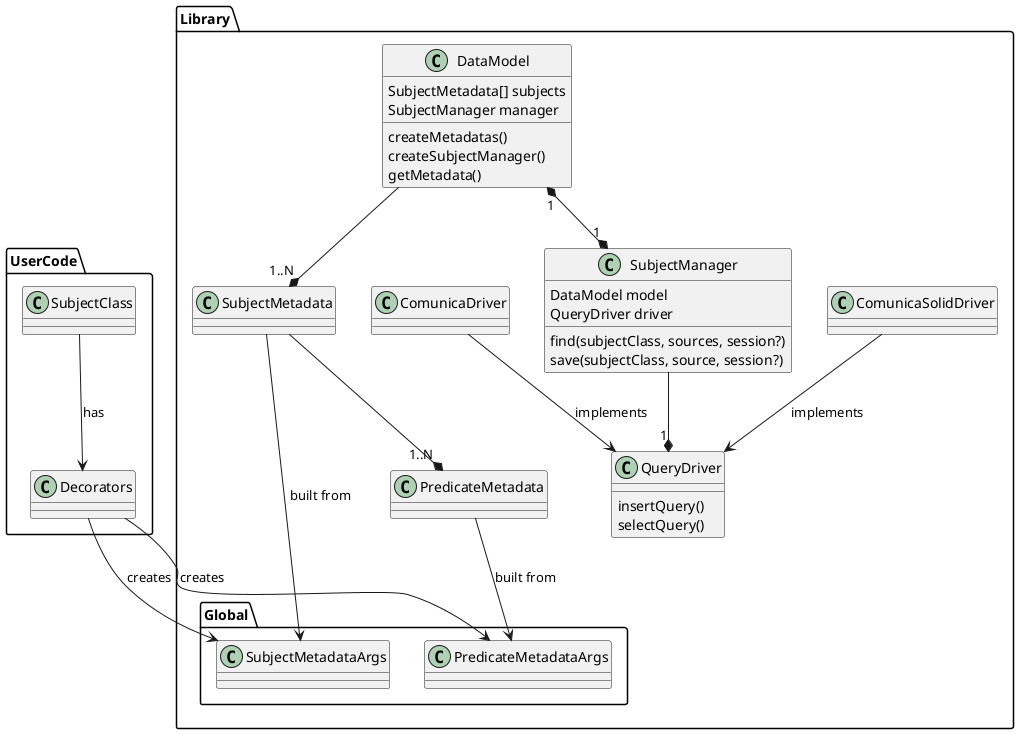 @startuml sparql-orm

namespace Library {

    class QueryDriver {
        insertQuery()
        selectQuery()
    }
    class ComunicaDriver
    class ComunicaSolidDriver

    class DataModel {
        SubjectMetadata[] subjects
        SubjectManager manager
        createMetadatas()
        createSubjectManager()
        getMetadata()
    }
    class SubjectManager {
        DataModel model
        QueryDriver driver
        find(subjectClass, sources, session?)
        save(subjectClass, source, session?)
    }
    class SubjectMetadata
    class PredicateMetadata

    namespace Global {
        class SubjectMetadataArgs
        class PredicateMetadataArgs
    }
}

namespace UserCode {
    class Decorators
    class SubjectClass
}

Library.ComunicaSolidDriver --> Library.QueryDriver: implements
Library.ComunicaDriver --> Library.QueryDriver: implements

Library.DataModel --* "1..N" Library.SubjectMetadata
Library.DataModel "1" *--* "1" Library.SubjectManager
Library.SubjectManager --* "1" Library.QueryDriver

Library.SubjectMetadata --> Library.Global.SubjectMetadataArgs: built from
Library.SubjectMetadata --* "1..N" Library.PredicateMetadata

Library.PredicateMetadata --> Library.Global.PredicateMetadataArgs: built from

UserCode.SubjectClass --> UserCode.Decorators: has
UserCode.Decorators --> Library.Global.SubjectMetadataArgs: creates
UserCode.Decorators --> Library.Global.PredicateMetadataArgs: creates
@enduml